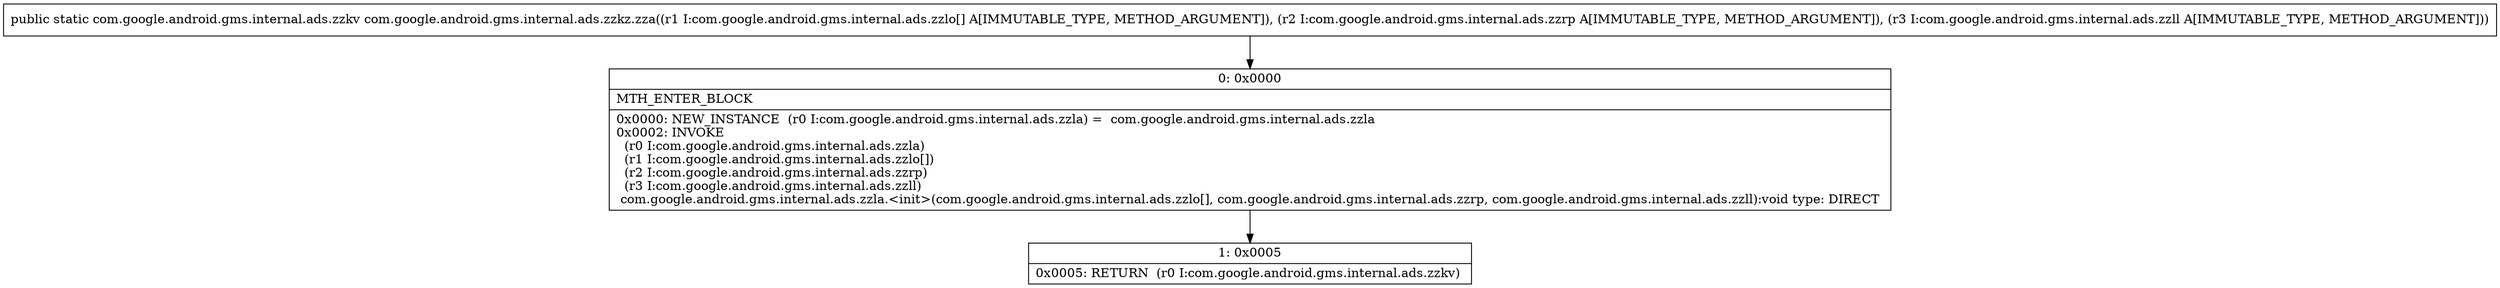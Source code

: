digraph "CFG forcom.google.android.gms.internal.ads.zzkz.zza([Lcom\/google\/android\/gms\/internal\/ads\/zzlo;Lcom\/google\/android\/gms\/internal\/ads\/zzrp;Lcom\/google\/android\/gms\/internal\/ads\/zzll;)Lcom\/google\/android\/gms\/internal\/ads\/zzkv;" {
Node_0 [shape=record,label="{0\:\ 0x0000|MTH_ENTER_BLOCK\l|0x0000: NEW_INSTANCE  (r0 I:com.google.android.gms.internal.ads.zzla) =  com.google.android.gms.internal.ads.zzla \l0x0002: INVOKE  \l  (r0 I:com.google.android.gms.internal.ads.zzla)\l  (r1 I:com.google.android.gms.internal.ads.zzlo[])\l  (r2 I:com.google.android.gms.internal.ads.zzrp)\l  (r3 I:com.google.android.gms.internal.ads.zzll)\l com.google.android.gms.internal.ads.zzla.\<init\>(com.google.android.gms.internal.ads.zzlo[], com.google.android.gms.internal.ads.zzrp, com.google.android.gms.internal.ads.zzll):void type: DIRECT \l}"];
Node_1 [shape=record,label="{1\:\ 0x0005|0x0005: RETURN  (r0 I:com.google.android.gms.internal.ads.zzkv) \l}"];
MethodNode[shape=record,label="{public static com.google.android.gms.internal.ads.zzkv com.google.android.gms.internal.ads.zzkz.zza((r1 I:com.google.android.gms.internal.ads.zzlo[] A[IMMUTABLE_TYPE, METHOD_ARGUMENT]), (r2 I:com.google.android.gms.internal.ads.zzrp A[IMMUTABLE_TYPE, METHOD_ARGUMENT]), (r3 I:com.google.android.gms.internal.ads.zzll A[IMMUTABLE_TYPE, METHOD_ARGUMENT])) }"];
MethodNode -> Node_0;
Node_0 -> Node_1;
}

